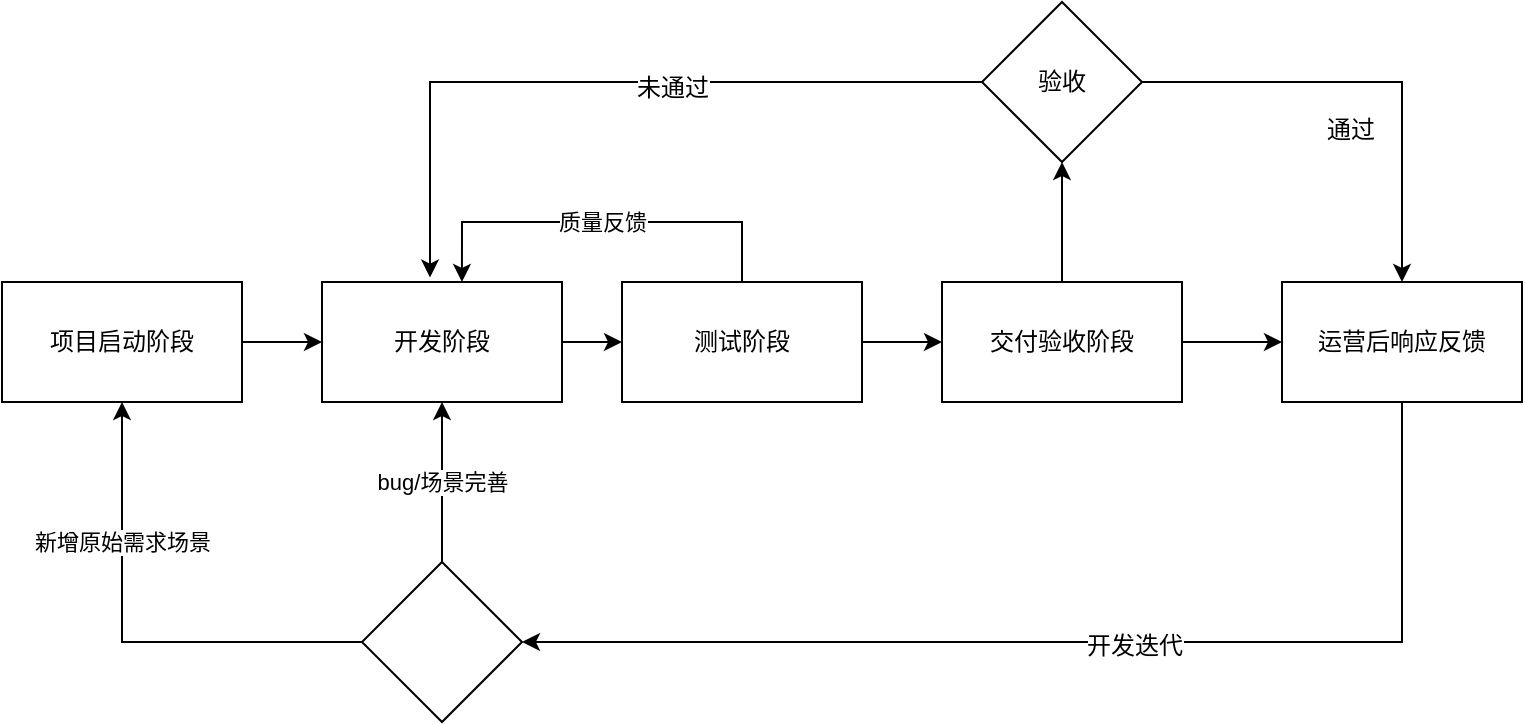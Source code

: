 <mxfile version="12.9.6" type="github" pages="6">
  <diagram id="UoA-Zzfz1vhdeuAnnWxP" name="总体流程">
    <mxGraphModel dx="1038" dy="582" grid="1" gridSize="10" guides="1" tooltips="1" connect="1" arrows="1" fold="1" page="1" pageScale="1" pageWidth="827" pageHeight="1169" math="0" shadow="0">
      <root>
        <mxCell id="0" />
        <mxCell id="1" parent="0" />
        <mxCell id="crJnKc-flBkaumyG6s30-9" style="edgeStyle=orthogonalEdgeStyle;rounded=0;orthogonalLoop=1;jettySize=auto;html=1;entryX=1;entryY=0.5;entryDx=0;entryDy=0;exitX=1;exitY=0.5;exitDx=0;exitDy=0;" edge="1" parent="1" target="crJnKc-flBkaumyG6s30-55">
          <mxGeometry relative="1" as="geometry">
            <mxPoint x="420" y="505" as="sourcePoint" />
            <Array as="points">
              <mxPoint x="480" y="505" />
              <mxPoint x="480" y="90" />
            </Array>
          </mxGeometry>
        </mxCell>
        <mxCell id="crJnKc-flBkaumyG6s30-16" value="评审未通过" style="text;html=1;align=center;verticalAlign=middle;resizable=0;points=[];labelBackgroundColor=#ffffff;" vertex="1" connectable="0" parent="crJnKc-flBkaumyG6s30-9">
          <mxGeometry x="-0.687" y="3" relative="1" as="geometry">
            <mxPoint x="5" y="-97" as="offset" />
          </mxGeometry>
        </mxCell>
        <mxCell id="crJnKc-flBkaumyG6s30-49" style="edgeStyle=orthogonalEdgeStyle;rounded=0;orthogonalLoop=1;jettySize=auto;html=1;entryX=0;entryY=0.5;entryDx=0;entryDy=0;" edge="1" parent="1" source="crJnKc-flBkaumyG6s30-41" target="crJnKc-flBkaumyG6s30-42">
          <mxGeometry relative="1" as="geometry" />
        </mxCell>
        <mxCell id="crJnKc-flBkaumyG6s30-41" value="项目启动阶段" style="rounded=0;whiteSpace=wrap;html=1;" vertex="1" parent="1">
          <mxGeometry x="40" y="150" width="120" height="60" as="geometry" />
        </mxCell>
        <mxCell id="crJnKc-flBkaumyG6s30-50" style="edgeStyle=orthogonalEdgeStyle;rounded=0;orthogonalLoop=1;jettySize=auto;html=1;entryX=0;entryY=0.5;entryDx=0;entryDy=0;" edge="1" parent="1" source="crJnKc-flBkaumyG6s30-42" target="crJnKc-flBkaumyG6s30-43">
          <mxGeometry relative="1" as="geometry" />
        </mxCell>
        <mxCell id="crJnKc-flBkaumyG6s30-42" value="开发阶段" style="rounded=0;whiteSpace=wrap;html=1;" vertex="1" parent="1">
          <mxGeometry x="200" y="150" width="120" height="60" as="geometry" />
        </mxCell>
        <mxCell id="crJnKc-flBkaumyG6s30-51" style="edgeStyle=orthogonalEdgeStyle;rounded=0;orthogonalLoop=1;jettySize=auto;html=1;entryX=0;entryY=0.5;entryDx=0;entryDy=0;" edge="1" parent="1" source="crJnKc-flBkaumyG6s30-43" target="crJnKc-flBkaumyG6s30-44">
          <mxGeometry relative="1" as="geometry" />
        </mxCell>
        <mxCell id="crJnKc-flBkaumyG6s30-53" value="质量反馈" style="edgeStyle=orthogonalEdgeStyle;rounded=0;orthogonalLoop=1;jettySize=auto;html=1;entryX=0.583;entryY=0;entryDx=0;entryDy=0;entryPerimeter=0;exitX=0.5;exitY=0;exitDx=0;exitDy=0;" edge="1" parent="1" source="crJnKc-flBkaumyG6s30-43" target="crJnKc-flBkaumyG6s30-42">
          <mxGeometry relative="1" as="geometry">
            <mxPoint x="310" y="130" as="targetPoint" />
            <Array as="points">
              <mxPoint x="410" y="120" />
              <mxPoint x="270" y="120" />
            </Array>
          </mxGeometry>
        </mxCell>
        <mxCell id="crJnKc-flBkaumyG6s30-43" value="测试阶段" style="rounded=0;whiteSpace=wrap;html=1;" vertex="1" parent="1">
          <mxGeometry x="350" y="150" width="120" height="60" as="geometry" />
        </mxCell>
        <mxCell id="crJnKc-flBkaumyG6s30-52" style="edgeStyle=orthogonalEdgeStyle;rounded=0;orthogonalLoop=1;jettySize=auto;html=1;entryX=0;entryY=0.5;entryDx=0;entryDy=0;" edge="1" parent="1" source="crJnKc-flBkaumyG6s30-44" target="crJnKc-flBkaumyG6s30-46">
          <mxGeometry relative="1" as="geometry" />
        </mxCell>
        <mxCell id="RSqO1_gyAW5d6-Sgawib-1" style="edgeStyle=orthogonalEdgeStyle;rounded=0;orthogonalLoop=1;jettySize=auto;html=1;entryX=0.5;entryY=1;entryDx=0;entryDy=0;" edge="1" parent="1" source="crJnKc-flBkaumyG6s30-44" target="RSqO1_gyAW5d6-Sgawib-2">
          <mxGeometry relative="1" as="geometry">
            <mxPoint x="570" y="80" as="targetPoint" />
          </mxGeometry>
        </mxCell>
        <mxCell id="crJnKc-flBkaumyG6s30-44" value="交付验收阶段" style="rounded=0;whiteSpace=wrap;html=1;" vertex="1" parent="1">
          <mxGeometry x="510" y="150" width="120" height="60" as="geometry" />
        </mxCell>
        <mxCell id="crJnKc-flBkaumyG6s30-47" style="edgeStyle=orthogonalEdgeStyle;rounded=0;orthogonalLoop=1;jettySize=auto;html=1;entryX=1;entryY=0.5;entryDx=0;entryDy=0;" edge="1" parent="1" source="crJnKc-flBkaumyG6s30-46" target="tnhYkuL-Jj_Xwct31y-H-1">
          <mxGeometry relative="1" as="geometry">
            <mxPoint x="530" y="290" as="targetPoint" />
            <Array as="points">
              <mxPoint x="740" y="330" />
            </Array>
          </mxGeometry>
        </mxCell>
        <mxCell id="crJnKc-flBkaumyG6s30-48" value="开发迭代" style="text;html=1;align=center;verticalAlign=middle;resizable=0;points=[];labelBackgroundColor=#ffffff;" vertex="1" connectable="0" parent="crJnKc-flBkaumyG6s30-47">
          <mxGeometry x="-0.092" y="2" relative="1" as="geometry">
            <mxPoint as="offset" />
          </mxGeometry>
        </mxCell>
        <mxCell id="crJnKc-flBkaumyG6s30-46" value="运营后响应反馈" style="rounded=0;whiteSpace=wrap;html=1;" vertex="1" parent="1">
          <mxGeometry x="680" y="150" width="120" height="60" as="geometry" />
        </mxCell>
        <mxCell id="tnhYkuL-Jj_Xwct31y-H-5" value="bug/场景完善" style="edgeStyle=orthogonalEdgeStyle;rounded=0;orthogonalLoop=1;jettySize=auto;html=1;entryX=0.5;entryY=1;entryDx=0;entryDy=0;" edge="1" parent="1" source="tnhYkuL-Jj_Xwct31y-H-1" target="crJnKc-flBkaumyG6s30-42">
          <mxGeometry relative="1" as="geometry" />
        </mxCell>
        <mxCell id="tnhYkuL-Jj_Xwct31y-H-6" value="新增原始需求场景" style="edgeStyle=orthogonalEdgeStyle;rounded=0;orthogonalLoop=1;jettySize=auto;html=1;entryX=0.5;entryY=1;entryDx=0;entryDy=0;" edge="1" parent="1" source="tnhYkuL-Jj_Xwct31y-H-1" target="crJnKc-flBkaumyG6s30-41">
          <mxGeometry x="0.417" relative="1" as="geometry">
            <mxPoint as="offset" />
          </mxGeometry>
        </mxCell>
        <mxCell id="tnhYkuL-Jj_Xwct31y-H-1" value="" style="rhombus;whiteSpace=wrap;html=1;" vertex="1" parent="1">
          <mxGeometry x="220" y="290" width="80" height="80" as="geometry" />
        </mxCell>
        <mxCell id="RSqO1_gyAW5d6-Sgawib-3" style="edgeStyle=orthogonalEdgeStyle;rounded=0;orthogonalLoop=1;jettySize=auto;html=1;entryX=0.45;entryY=-0.037;entryDx=0;entryDy=0;entryPerimeter=0;" edge="1" parent="1" source="RSqO1_gyAW5d6-Sgawib-2" target="crJnKc-flBkaumyG6s30-42">
          <mxGeometry relative="1" as="geometry" />
        </mxCell>
        <mxCell id="RSqO1_gyAW5d6-Sgawib-4" value="未通过" style="text;html=1;align=center;verticalAlign=middle;resizable=0;points=[];labelBackgroundColor=#ffffff;" vertex="1" connectable="0" parent="RSqO1_gyAW5d6-Sgawib-3">
          <mxGeometry x="-0.169" y="3" relative="1" as="geometry">
            <mxPoint as="offset" />
          </mxGeometry>
        </mxCell>
        <mxCell id="RSqO1_gyAW5d6-Sgawib-5" style="edgeStyle=orthogonalEdgeStyle;rounded=0;orthogonalLoop=1;jettySize=auto;html=1;entryX=0.5;entryY=0;entryDx=0;entryDy=0;" edge="1" parent="1" source="RSqO1_gyAW5d6-Sgawib-2" target="crJnKc-flBkaumyG6s30-46">
          <mxGeometry relative="1" as="geometry" />
        </mxCell>
        <mxCell id="RSqO1_gyAW5d6-Sgawib-6" value="通过" style="text;html=1;align=center;verticalAlign=middle;resizable=0;points=[];labelBackgroundColor=#ffffff;" vertex="1" connectable="0" parent="RSqO1_gyAW5d6-Sgawib-5">
          <mxGeometry x="0.127" y="-24" relative="1" as="geometry">
            <mxPoint x="-26" as="offset" />
          </mxGeometry>
        </mxCell>
        <mxCell id="RSqO1_gyAW5d6-Sgawib-2" value="验收" style="rhombus;whiteSpace=wrap;html=1;" vertex="1" parent="1">
          <mxGeometry x="530" y="10" width="80" height="80" as="geometry" />
        </mxCell>
      </root>
    </mxGraphModel>
  </diagram>
  <diagram id="FbHNLf8eaivtvqFvErUM" name="启动阶段">
    <mxGraphModel dx="1038" dy="582" grid="1" gridSize="10" guides="1" tooltips="1" connect="1" arrows="1" fold="1" page="1" pageScale="1" pageWidth="827" pageHeight="1169" math="0" shadow="0">
      <root>
        <mxCell id="cHoKzpRAT0axAUDO1nBq-0" />
        <mxCell id="cHoKzpRAT0axAUDO1nBq-1" parent="cHoKzpRAT0axAUDO1nBq-0" />
        <mxCell id="6SUkAWQsIGE4WXe0ET4C-0" style="edgeStyle=orthogonalEdgeStyle;rounded=0;orthogonalLoop=1;jettySize=auto;html=1;entryX=0.5;entryY=0;entryDx=0;entryDy=0;" edge="1" parent="cHoKzpRAT0axAUDO1nBq-1" source="6SUkAWQsIGE4WXe0ET4C-1" target="6SUkAWQsIGE4WXe0ET4C-11">
          <mxGeometry relative="1" as="geometry" />
        </mxCell>
        <mxCell id="6SUkAWQsIGE4WXe0ET4C-1" value="需求分析" style="rounded=0;whiteSpace=wrap;html=1;" vertex="1" parent="cHoKzpRAT0axAUDO1nBq-1">
          <mxGeometry x="180" y="140" width="120" height="60" as="geometry" />
        </mxCell>
        <mxCell id="6SUkAWQsIGE4WXe0ET4C-2" style="edgeStyle=orthogonalEdgeStyle;rounded=0;orthogonalLoop=1;jettySize=auto;html=1;entryX=0.5;entryY=0;entryDx=0;entryDy=0;" edge="1" parent="cHoKzpRAT0axAUDO1nBq-1" source="6SUkAWQsIGE4WXe0ET4C-3" target="t_4Hjyr6zvlqlIlVrDBV-0">
          <mxGeometry relative="1" as="geometry" />
        </mxCell>
        <mxCell id="6SUkAWQsIGE4WXe0ET4C-3" value="总体设计" style="rounded=0;whiteSpace=wrap;html=1;" vertex="1" parent="cHoKzpRAT0axAUDO1nBq-1">
          <mxGeometry x="490" y="240" width="120" height="60" as="geometry" />
        </mxCell>
        <mxCell id="6SUkAWQsIGE4WXe0ET4C-4" style="edgeStyle=orthogonalEdgeStyle;rounded=0;orthogonalLoop=1;jettySize=auto;html=1;" edge="1" parent="cHoKzpRAT0axAUDO1nBq-1" source="6SUkAWQsIGE4WXe0ET4C-5" target="6SUkAWQsIGE4WXe0ET4C-9">
          <mxGeometry relative="1" as="geometry">
            <mxPoint x="550" y="585" as="targetPoint" />
          </mxGeometry>
        </mxCell>
        <mxCell id="6SUkAWQsIGE4WXe0ET4C-5" value="设计评审" style="rounded=0;whiteSpace=wrap;html=1;" vertex="1" parent="cHoKzpRAT0axAUDO1nBq-1">
          <mxGeometry x="490" y="455" width="120" height="60" as="geometry" />
        </mxCell>
        <mxCell id="6SUkAWQsIGE4WXe0ET4C-6" style="edgeStyle=orthogonalEdgeStyle;rounded=0;orthogonalLoop=1;jettySize=auto;html=1;entryX=1;entryY=0.5;entryDx=0;entryDy=0;exitX=1;exitY=0.5;exitDx=0;exitDy=0;" edge="1" parent="cHoKzpRAT0axAUDO1nBq-1" source="6SUkAWQsIGE4WXe0ET4C-9" target="6SUkAWQsIGE4WXe0ET4C-23">
          <mxGeometry relative="1" as="geometry">
            <Array as="points">
              <mxPoint x="660" y="585" />
              <mxPoint x="660" y="170" />
            </Array>
          </mxGeometry>
        </mxCell>
        <mxCell id="6SUkAWQsIGE4WXe0ET4C-7" value="评审未通过" style="text;html=1;align=center;verticalAlign=middle;resizable=0;points=[];labelBackgroundColor=#ffffff;" vertex="1" connectable="0" parent="6SUkAWQsIGE4WXe0ET4C-6">
          <mxGeometry x="-0.687" y="3" relative="1" as="geometry">
            <mxPoint x="5" y="-97" as="offset" />
          </mxGeometry>
        </mxCell>
        <mxCell id="6SUkAWQsIGE4WXe0ET4C-8" value="评审通过" style="edgeStyle=orthogonalEdgeStyle;rounded=0;orthogonalLoop=1;jettySize=auto;html=1;entryX=0.5;entryY=0;entryDx=0;entryDy=0;" edge="1" parent="cHoKzpRAT0axAUDO1nBq-1" source="6SUkAWQsIGE4WXe0ET4C-9" target="6SUkAWQsIGE4WXe0ET4C-15">
          <mxGeometry relative="1" as="geometry">
            <mxPoint x="550" y="715" as="targetPoint" />
          </mxGeometry>
        </mxCell>
        <mxCell id="6SUkAWQsIGE4WXe0ET4C-9" value="" style="rhombus;whiteSpace=wrap;html=1;" vertex="1" parent="cHoKzpRAT0axAUDO1nBq-1">
          <mxGeometry x="510" y="545" width="80" height="80" as="geometry" />
        </mxCell>
        <mxCell id="6SUkAWQsIGE4WXe0ET4C-10" style="edgeStyle=orthogonalEdgeStyle;rounded=0;orthogonalLoop=1;jettySize=auto;html=1;" edge="1" parent="cHoKzpRAT0axAUDO1nBq-1" source="6SUkAWQsIGE4WXe0ET4C-11" target="6SUkAWQsIGE4WXe0ET4C-14">
          <mxGeometry relative="1" as="geometry" />
        </mxCell>
        <mxCell id="6SUkAWQsIGE4WXe0ET4C-11" value="需求评审" style="rounded=0;whiteSpace=wrap;html=1;" vertex="1" parent="cHoKzpRAT0axAUDO1nBq-1">
          <mxGeometry x="180" y="240" width="120" height="60" as="geometry" />
        </mxCell>
        <mxCell id="6SUkAWQsIGE4WXe0ET4C-12" value="评审未通过" style="edgeStyle=orthogonalEdgeStyle;rounded=0;orthogonalLoop=1;jettySize=auto;html=1;entryX=0.5;entryY=0;entryDx=0;entryDy=0;" edge="1" parent="cHoKzpRAT0axAUDO1nBq-1" source="6SUkAWQsIGE4WXe0ET4C-14" target="6SUkAWQsIGE4WXe0ET4C-16">
          <mxGeometry relative="1" as="geometry">
            <mxPoint x="240" y="480" as="targetPoint" />
          </mxGeometry>
        </mxCell>
        <mxCell id="t_4Hjyr6zvlqlIlVrDBV-2" value="评审通过" style="edgeStyle=orthogonalEdgeStyle;rounded=0;orthogonalLoop=1;jettySize=auto;html=1;entryX=0;entryY=0.5;entryDx=0;entryDy=0;" edge="1" parent="cHoKzpRAT0axAUDO1nBq-1" source="6SUkAWQsIGE4WXe0ET4C-14" target="t_4Hjyr6zvlqlIlVrDBV-1">
          <mxGeometry relative="1" as="geometry" />
        </mxCell>
        <mxCell id="6SUkAWQsIGE4WXe0ET4C-14" value="" style="rhombus;whiteSpace=wrap;html=1;" vertex="1" parent="cHoKzpRAT0axAUDO1nBq-1">
          <mxGeometry x="200" y="330" width="80" height="80" as="geometry" />
        </mxCell>
        <mxCell id="6SUkAWQsIGE4WXe0ET4C-15" value="开发阶段" style="rounded=0;whiteSpace=wrap;html=1;" vertex="1" parent="cHoKzpRAT0axAUDO1nBq-1">
          <mxGeometry x="490" y="685" width="120" height="55" as="geometry" />
        </mxCell>
        <mxCell id="6SUkAWQsIGE4WXe0ET4C-16" value="项目/任务终止" style="rounded=0;whiteSpace=wrap;html=1;" vertex="1" parent="cHoKzpRAT0axAUDO1nBq-1">
          <mxGeometry x="180" y="685" width="120" height="55" as="geometry" />
        </mxCell>
        <mxCell id="6SUkAWQsIGE4WXe0ET4C-17" style="edgeStyle=orthogonalEdgeStyle;rounded=0;orthogonalLoop=1;jettySize=auto;html=1;entryX=0.5;entryY=0;entryDx=0;entryDy=0;" edge="1" parent="cHoKzpRAT0axAUDO1nBq-1" source="6SUkAWQsIGE4WXe0ET4C-18" target="6SUkAWQsIGE4WXe0ET4C-1">
          <mxGeometry relative="1" as="geometry" />
        </mxCell>
        <mxCell id="6SUkAWQsIGE4WXe0ET4C-18" value="启动" style="rounded=0;whiteSpace=wrap;html=1;" vertex="1" parent="cHoKzpRAT0axAUDO1nBq-1">
          <mxGeometry x="180" y="50" width="120" height="60" as="geometry" />
        </mxCell>
        <mxCell id="6SUkAWQsIGE4WXe0ET4C-19" style="edgeStyle=orthogonalEdgeStyle;rounded=0;orthogonalLoop=1;jettySize=auto;html=1;entryX=0.5;entryY=0;entryDx=0;entryDy=0;" edge="1" parent="cHoKzpRAT0axAUDO1nBq-1" source="6SUkAWQsIGE4WXe0ET4C-23" target="t_4Hjyr6zvlqlIlVrDBV-1">
          <mxGeometry relative="1" as="geometry" />
        </mxCell>
        <mxCell id="6SUkAWQsIGE4WXe0ET4C-20" value="设计问题" style="text;html=1;align=center;verticalAlign=middle;resizable=0;points=[];labelBackgroundColor=#ffffff;" vertex="1" connectable="0" parent="6SUkAWQsIGE4WXe0ET4C-19">
          <mxGeometry x="-0.17" relative="1" as="geometry">
            <mxPoint y="-9" as="offset" />
          </mxGeometry>
        </mxCell>
        <mxCell id="6SUkAWQsIGE4WXe0ET4C-21" style="edgeStyle=orthogonalEdgeStyle;rounded=0;orthogonalLoop=1;jettySize=auto;html=1;entryX=1;entryY=0.5;entryDx=0;entryDy=0;" edge="1" parent="cHoKzpRAT0axAUDO1nBq-1" source="6SUkAWQsIGE4WXe0ET4C-23" target="6SUkAWQsIGE4WXe0ET4C-1">
          <mxGeometry relative="1" as="geometry" />
        </mxCell>
        <mxCell id="6SUkAWQsIGE4WXe0ET4C-22" value="需求问题" style="text;html=1;align=center;verticalAlign=middle;resizable=0;points=[];labelBackgroundColor=#ffffff;" vertex="1" connectable="0" parent="6SUkAWQsIGE4WXe0ET4C-21">
          <mxGeometry x="0.242" y="-4" relative="1" as="geometry">
            <mxPoint x="17" y="-16" as="offset" />
          </mxGeometry>
        </mxCell>
        <mxCell id="6SUkAWQsIGE4WXe0ET4C-23" value="" style="rhombus;whiteSpace=wrap;html=1;" vertex="1" parent="cHoKzpRAT0axAUDO1nBq-1">
          <mxGeometry x="360" y="130" width="80" height="80" as="geometry" />
        </mxCell>
        <mxCell id="t_4Hjyr6zvlqlIlVrDBV-6" style="edgeStyle=orthogonalEdgeStyle;rounded=0;orthogonalLoop=1;jettySize=auto;html=1;entryX=0.5;entryY=0;entryDx=0;entryDy=0;" edge="1" parent="cHoKzpRAT0axAUDO1nBq-1" source="t_4Hjyr6zvlqlIlVrDBV-0" target="6SUkAWQsIGE4WXe0ET4C-5">
          <mxGeometry relative="1" as="geometry" />
        </mxCell>
        <mxCell id="t_4Hjyr6zvlqlIlVrDBV-0" value="详细设计" style="rounded=0;whiteSpace=wrap;html=1;dashed=1;" vertex="1" parent="cHoKzpRAT0axAUDO1nBq-1">
          <mxGeometry x="490" y="340" width="120" height="60" as="geometry" />
        </mxCell>
        <mxCell id="t_4Hjyr6zvlqlIlVrDBV-4" value="否" style="edgeStyle=orthogonalEdgeStyle;rounded=0;orthogonalLoop=1;jettySize=auto;html=1;entryX=0;entryY=0.5;entryDx=0;entryDy=0;" edge="1" parent="cHoKzpRAT0axAUDO1nBq-1" source="t_4Hjyr6zvlqlIlVrDBV-1" target="6SUkAWQsIGE4WXe0ET4C-3">
          <mxGeometry relative="1" as="geometry" />
        </mxCell>
        <mxCell id="t_4Hjyr6zvlqlIlVrDBV-5" value="是" style="edgeStyle=orthogonalEdgeStyle;rounded=0;orthogonalLoop=1;jettySize=auto;html=1;entryX=0;entryY=0.5;entryDx=0;entryDy=0;" edge="1" parent="cHoKzpRAT0axAUDO1nBq-1" source="t_4Hjyr6zvlqlIlVrDBV-1" target="t_4Hjyr6zvlqlIlVrDBV-0">
          <mxGeometry relative="1" as="geometry">
            <Array as="points">
              <mxPoint x="400" y="370" />
            </Array>
          </mxGeometry>
        </mxCell>
        <mxCell id="t_4Hjyr6zvlqlIlVrDBV-1" value="是否迭代&lt;br&gt;开发阶段" style="rhombus;whiteSpace=wrap;html=1;dashed=1;" vertex="1" parent="cHoKzpRAT0axAUDO1nBq-1">
          <mxGeometry x="360" y="260" width="80" height="80" as="geometry" />
        </mxCell>
      </root>
    </mxGraphModel>
  </diagram>
  <diagram id="VqEBZtRZBrBNpugkGes_" name="开发阶段">
    <mxGraphModel dx="1278" dy="582" grid="1" gridSize="10" guides="1" tooltips="1" connect="1" arrows="1" fold="1" page="1" pageScale="1" pageWidth="827" pageHeight="1169" math="0" shadow="0">
      <root>
        <mxCell id="5ozKN3dUndQtkclv_5A_-0" />
        <mxCell id="5ozKN3dUndQtkclv_5A_-1" parent="5ozKN3dUndQtkclv_5A_-0" />
        <mxCell id="UBvh8aakVTCHAFaaaQY9-0" style="edgeStyle=orthogonalEdgeStyle;rounded=0;orthogonalLoop=1;jettySize=auto;html=1;entryX=0.5;entryY=0;entryDx=0;entryDy=0;" edge="1" parent="5ozKN3dUndQtkclv_5A_-1" source="UBvh8aakVTCHAFaaaQY9-1" target="UBvh8aakVTCHAFaaaQY9-3">
          <mxGeometry relative="1" as="geometry" />
        </mxCell>
        <mxCell id="UBvh8aakVTCHAFaaaQY9-1" value="开发任务分配/领取" style="rounded=0;whiteSpace=wrap;html=1;" vertex="1" parent="5ozKN3dUndQtkclv_5A_-1">
          <mxGeometry x="280" y="40" width="120" height="60" as="geometry" />
        </mxCell>
        <mxCell id="UBvh8aakVTCHAFaaaQY9-2" style="edgeStyle=orthogonalEdgeStyle;rounded=0;orthogonalLoop=1;jettySize=auto;html=1;entryX=0.5;entryY=0;entryDx=0;entryDy=0;" edge="1" parent="5ozKN3dUndQtkclv_5A_-1" source="UBvh8aakVTCHAFaaaQY9-3" target="UBvh8aakVTCHAFaaaQY9-5">
          <mxGeometry relative="1" as="geometry" />
        </mxCell>
        <mxCell id="UBvh8aakVTCHAFaaaQY9-3" value="任务分解" style="rounded=0;whiteSpace=wrap;html=1;" vertex="1" parent="5ozKN3dUndQtkclv_5A_-1">
          <mxGeometry x="280" y="150" width="120" height="60" as="geometry" />
        </mxCell>
        <mxCell id="UBvh8aakVTCHAFaaaQY9-4" style="edgeStyle=orthogonalEdgeStyle;rounded=0;orthogonalLoop=1;jettySize=auto;html=1;entryX=0.5;entryY=0;entryDx=0;entryDy=0;" edge="1" parent="5ozKN3dUndQtkclv_5A_-1" source="UBvh8aakVTCHAFaaaQY9-5" target="UBvh8aakVTCHAFaaaQY9-6">
          <mxGeometry relative="1" as="geometry" />
        </mxCell>
        <mxCell id="UBvh8aakVTCHAFaaaQY9-5" value="代码实现" style="rounded=0;whiteSpace=wrap;html=1;" vertex="1" parent="5ozKN3dUndQtkclv_5A_-1">
          <mxGeometry x="280" y="270" width="120" height="60" as="geometry" />
        </mxCell>
        <mxCell id="UBvh8aakVTCHAFaaaQY9-6" value="提交测试" style="rounded=0;whiteSpace=wrap;html=1;" vertex="1" parent="5ozKN3dUndQtkclv_5A_-1">
          <mxGeometry x="280" y="380" width="120" height="60" as="geometry" />
        </mxCell>
      </root>
    </mxGraphModel>
  </diagram>
  <diagram id="uKKlFwGW-pA8Lae4-MeS" name="测试阶段">
    <mxGraphModel dx="1278" dy="582" grid="1" gridSize="10" guides="1" tooltips="1" connect="1" arrows="1" fold="1" page="1" pageScale="1" pageWidth="827" pageHeight="1169" math="0" shadow="0">
      <root>
        <mxCell id="lYZmqbmckTdhuHnP3Rof-0" />
        <mxCell id="lYZmqbmckTdhuHnP3Rof-1" parent="lYZmqbmckTdhuHnP3Rof-0" />
      </root>
    </mxGraphModel>
  </diagram>
  <diagram id="48y4DzN1SwvEWlcS6thG" name="交付验收阶段">
    <mxGraphModel dx="1278" dy="582" grid="1" gridSize="10" guides="1" tooltips="1" connect="1" arrows="1" fold="1" page="1" pageScale="1" pageWidth="827" pageHeight="1169" math="0" shadow="0">
      <root>
        <mxCell id="VxlM3mD-DHDNb8EGO9Gq-0" />
        <mxCell id="VxlM3mD-DHDNb8EGO9Gq-1" parent="VxlM3mD-DHDNb8EGO9Gq-0" />
      </root>
    </mxGraphModel>
  </diagram>
  <diagram id="Fm7OZkXAKQsKhdjljrY_" name="迭代开发阶段">
    <mxGraphModel dx="1278" dy="582" grid="1" gridSize="10" guides="1" tooltips="1" connect="1" arrows="1" fold="1" page="1" pageScale="1" pageWidth="827" pageHeight="1169" math="0" shadow="0">
      <root>
        <mxCell id="z7DYGxnSRpZYGNHQZjFK-0" />
        <mxCell id="z7DYGxnSRpZYGNHQZjFK-1" parent="z7DYGxnSRpZYGNHQZjFK-0" />
      </root>
    </mxGraphModel>
  </diagram>
</mxfile>
